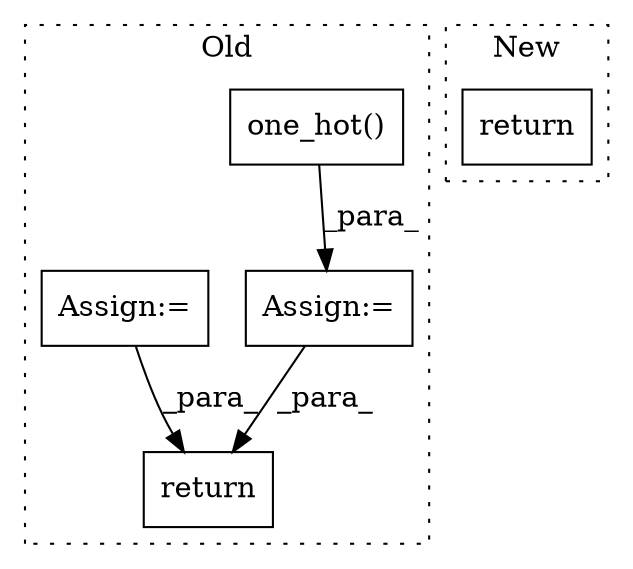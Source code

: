 digraph G {
subgraph cluster0 {
1 [label="one_hot()" a="75" s="15246,15303" l="41,10" shape="box"];
3 [label="Assign:=" a="68" s="15347" l="3" shape="box"];
4 [label="return" a="93" s="15687" l="7" shape="box"];
5 [label="Assign:=" a="68" s="15594" l="3" shape="box"];
label = "Old";
style="dotted";
}
subgraph cluster1 {
2 [label="return" a="93" s="16364" l="7" shape="box"];
label = "New";
style="dotted";
}
1 -> 3 [label="_para_"];
3 -> 4 [label="_para_"];
5 -> 4 [label="_para_"];
}